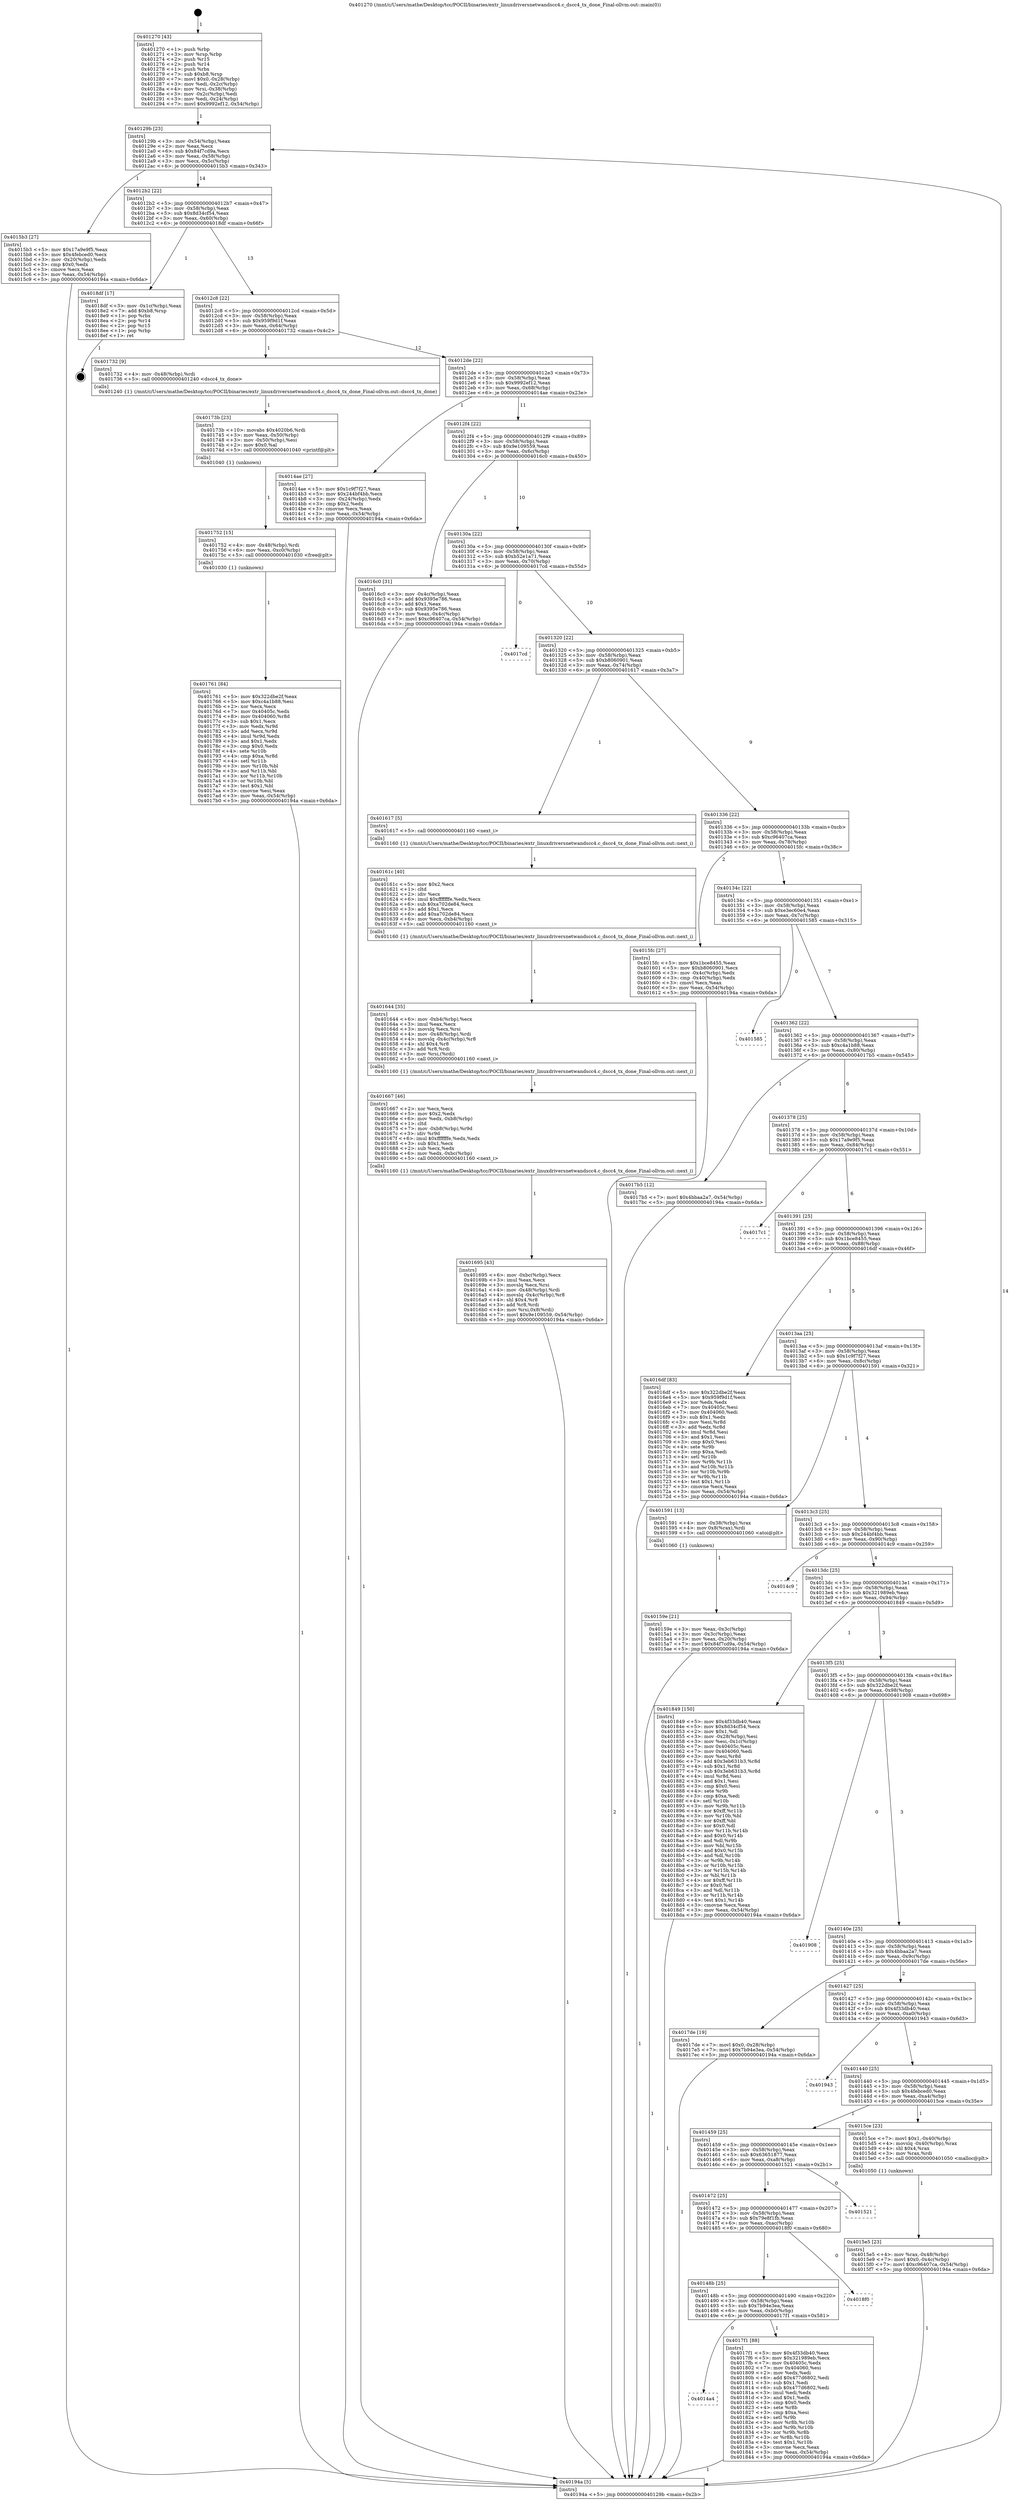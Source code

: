 digraph "0x401270" {
  label = "0x401270 (/mnt/c/Users/mathe/Desktop/tcc/POCII/binaries/extr_linuxdriversnetwandscc4.c_dscc4_tx_done_Final-ollvm.out::main(0))"
  labelloc = "t"
  node[shape=record]

  Entry [label="",width=0.3,height=0.3,shape=circle,fillcolor=black,style=filled]
  "0x40129b" [label="{
     0x40129b [23]\l
     | [instrs]\l
     &nbsp;&nbsp;0x40129b \<+3\>: mov -0x54(%rbp),%eax\l
     &nbsp;&nbsp;0x40129e \<+2\>: mov %eax,%ecx\l
     &nbsp;&nbsp;0x4012a0 \<+6\>: sub $0x84f7cd9a,%ecx\l
     &nbsp;&nbsp;0x4012a6 \<+3\>: mov %eax,-0x58(%rbp)\l
     &nbsp;&nbsp;0x4012a9 \<+3\>: mov %ecx,-0x5c(%rbp)\l
     &nbsp;&nbsp;0x4012ac \<+6\>: je 00000000004015b3 \<main+0x343\>\l
  }"]
  "0x4015b3" [label="{
     0x4015b3 [27]\l
     | [instrs]\l
     &nbsp;&nbsp;0x4015b3 \<+5\>: mov $0x17a9e9f5,%eax\l
     &nbsp;&nbsp;0x4015b8 \<+5\>: mov $0x4febced0,%ecx\l
     &nbsp;&nbsp;0x4015bd \<+3\>: mov -0x20(%rbp),%edx\l
     &nbsp;&nbsp;0x4015c0 \<+3\>: cmp $0x0,%edx\l
     &nbsp;&nbsp;0x4015c3 \<+3\>: cmove %ecx,%eax\l
     &nbsp;&nbsp;0x4015c6 \<+3\>: mov %eax,-0x54(%rbp)\l
     &nbsp;&nbsp;0x4015c9 \<+5\>: jmp 000000000040194a \<main+0x6da\>\l
  }"]
  "0x4012b2" [label="{
     0x4012b2 [22]\l
     | [instrs]\l
     &nbsp;&nbsp;0x4012b2 \<+5\>: jmp 00000000004012b7 \<main+0x47\>\l
     &nbsp;&nbsp;0x4012b7 \<+3\>: mov -0x58(%rbp),%eax\l
     &nbsp;&nbsp;0x4012ba \<+5\>: sub $0x8d34cf54,%eax\l
     &nbsp;&nbsp;0x4012bf \<+3\>: mov %eax,-0x60(%rbp)\l
     &nbsp;&nbsp;0x4012c2 \<+6\>: je 00000000004018df \<main+0x66f\>\l
  }"]
  Exit [label="",width=0.3,height=0.3,shape=circle,fillcolor=black,style=filled,peripheries=2]
  "0x4018df" [label="{
     0x4018df [17]\l
     | [instrs]\l
     &nbsp;&nbsp;0x4018df \<+3\>: mov -0x1c(%rbp),%eax\l
     &nbsp;&nbsp;0x4018e2 \<+7\>: add $0xb8,%rsp\l
     &nbsp;&nbsp;0x4018e9 \<+1\>: pop %rbx\l
     &nbsp;&nbsp;0x4018ea \<+2\>: pop %r14\l
     &nbsp;&nbsp;0x4018ec \<+2\>: pop %r15\l
     &nbsp;&nbsp;0x4018ee \<+1\>: pop %rbp\l
     &nbsp;&nbsp;0x4018ef \<+1\>: ret\l
  }"]
  "0x4012c8" [label="{
     0x4012c8 [22]\l
     | [instrs]\l
     &nbsp;&nbsp;0x4012c8 \<+5\>: jmp 00000000004012cd \<main+0x5d\>\l
     &nbsp;&nbsp;0x4012cd \<+3\>: mov -0x58(%rbp),%eax\l
     &nbsp;&nbsp;0x4012d0 \<+5\>: sub $0x959f9d1f,%eax\l
     &nbsp;&nbsp;0x4012d5 \<+3\>: mov %eax,-0x64(%rbp)\l
     &nbsp;&nbsp;0x4012d8 \<+6\>: je 0000000000401732 \<main+0x4c2\>\l
  }"]
  "0x4014a4" [label="{
     0x4014a4\l
  }", style=dashed]
  "0x401732" [label="{
     0x401732 [9]\l
     | [instrs]\l
     &nbsp;&nbsp;0x401732 \<+4\>: mov -0x48(%rbp),%rdi\l
     &nbsp;&nbsp;0x401736 \<+5\>: call 0000000000401240 \<dscc4_tx_done\>\l
     | [calls]\l
     &nbsp;&nbsp;0x401240 \{1\} (/mnt/c/Users/mathe/Desktop/tcc/POCII/binaries/extr_linuxdriversnetwandscc4.c_dscc4_tx_done_Final-ollvm.out::dscc4_tx_done)\l
  }"]
  "0x4012de" [label="{
     0x4012de [22]\l
     | [instrs]\l
     &nbsp;&nbsp;0x4012de \<+5\>: jmp 00000000004012e3 \<main+0x73\>\l
     &nbsp;&nbsp;0x4012e3 \<+3\>: mov -0x58(%rbp),%eax\l
     &nbsp;&nbsp;0x4012e6 \<+5\>: sub $0x9992ef12,%eax\l
     &nbsp;&nbsp;0x4012eb \<+3\>: mov %eax,-0x68(%rbp)\l
     &nbsp;&nbsp;0x4012ee \<+6\>: je 00000000004014ae \<main+0x23e\>\l
  }"]
  "0x4017f1" [label="{
     0x4017f1 [88]\l
     | [instrs]\l
     &nbsp;&nbsp;0x4017f1 \<+5\>: mov $0x4f33db40,%eax\l
     &nbsp;&nbsp;0x4017f6 \<+5\>: mov $0x321989eb,%ecx\l
     &nbsp;&nbsp;0x4017fb \<+7\>: mov 0x40405c,%edx\l
     &nbsp;&nbsp;0x401802 \<+7\>: mov 0x404060,%esi\l
     &nbsp;&nbsp;0x401809 \<+2\>: mov %edx,%edi\l
     &nbsp;&nbsp;0x40180b \<+6\>: add $0x477d6802,%edi\l
     &nbsp;&nbsp;0x401811 \<+3\>: sub $0x1,%edi\l
     &nbsp;&nbsp;0x401814 \<+6\>: sub $0x477d6802,%edi\l
     &nbsp;&nbsp;0x40181a \<+3\>: imul %edi,%edx\l
     &nbsp;&nbsp;0x40181d \<+3\>: and $0x1,%edx\l
     &nbsp;&nbsp;0x401820 \<+3\>: cmp $0x0,%edx\l
     &nbsp;&nbsp;0x401823 \<+4\>: sete %r8b\l
     &nbsp;&nbsp;0x401827 \<+3\>: cmp $0xa,%esi\l
     &nbsp;&nbsp;0x40182a \<+4\>: setl %r9b\l
     &nbsp;&nbsp;0x40182e \<+3\>: mov %r8b,%r10b\l
     &nbsp;&nbsp;0x401831 \<+3\>: and %r9b,%r10b\l
     &nbsp;&nbsp;0x401834 \<+3\>: xor %r9b,%r8b\l
     &nbsp;&nbsp;0x401837 \<+3\>: or %r8b,%r10b\l
     &nbsp;&nbsp;0x40183a \<+4\>: test $0x1,%r10b\l
     &nbsp;&nbsp;0x40183e \<+3\>: cmovne %ecx,%eax\l
     &nbsp;&nbsp;0x401841 \<+3\>: mov %eax,-0x54(%rbp)\l
     &nbsp;&nbsp;0x401844 \<+5\>: jmp 000000000040194a \<main+0x6da\>\l
  }"]
  "0x4014ae" [label="{
     0x4014ae [27]\l
     | [instrs]\l
     &nbsp;&nbsp;0x4014ae \<+5\>: mov $0x1c9f7f27,%eax\l
     &nbsp;&nbsp;0x4014b3 \<+5\>: mov $0x244bf4bb,%ecx\l
     &nbsp;&nbsp;0x4014b8 \<+3\>: mov -0x24(%rbp),%edx\l
     &nbsp;&nbsp;0x4014bb \<+3\>: cmp $0x2,%edx\l
     &nbsp;&nbsp;0x4014be \<+3\>: cmovne %ecx,%eax\l
     &nbsp;&nbsp;0x4014c1 \<+3\>: mov %eax,-0x54(%rbp)\l
     &nbsp;&nbsp;0x4014c4 \<+5\>: jmp 000000000040194a \<main+0x6da\>\l
  }"]
  "0x4012f4" [label="{
     0x4012f4 [22]\l
     | [instrs]\l
     &nbsp;&nbsp;0x4012f4 \<+5\>: jmp 00000000004012f9 \<main+0x89\>\l
     &nbsp;&nbsp;0x4012f9 \<+3\>: mov -0x58(%rbp),%eax\l
     &nbsp;&nbsp;0x4012fc \<+5\>: sub $0x9e109559,%eax\l
     &nbsp;&nbsp;0x401301 \<+3\>: mov %eax,-0x6c(%rbp)\l
     &nbsp;&nbsp;0x401304 \<+6\>: je 00000000004016c0 \<main+0x450\>\l
  }"]
  "0x40194a" [label="{
     0x40194a [5]\l
     | [instrs]\l
     &nbsp;&nbsp;0x40194a \<+5\>: jmp 000000000040129b \<main+0x2b\>\l
  }"]
  "0x401270" [label="{
     0x401270 [43]\l
     | [instrs]\l
     &nbsp;&nbsp;0x401270 \<+1\>: push %rbp\l
     &nbsp;&nbsp;0x401271 \<+3\>: mov %rsp,%rbp\l
     &nbsp;&nbsp;0x401274 \<+2\>: push %r15\l
     &nbsp;&nbsp;0x401276 \<+2\>: push %r14\l
     &nbsp;&nbsp;0x401278 \<+1\>: push %rbx\l
     &nbsp;&nbsp;0x401279 \<+7\>: sub $0xb8,%rsp\l
     &nbsp;&nbsp;0x401280 \<+7\>: movl $0x0,-0x28(%rbp)\l
     &nbsp;&nbsp;0x401287 \<+3\>: mov %edi,-0x2c(%rbp)\l
     &nbsp;&nbsp;0x40128a \<+4\>: mov %rsi,-0x38(%rbp)\l
     &nbsp;&nbsp;0x40128e \<+3\>: mov -0x2c(%rbp),%edi\l
     &nbsp;&nbsp;0x401291 \<+3\>: mov %edi,-0x24(%rbp)\l
     &nbsp;&nbsp;0x401294 \<+7\>: movl $0x9992ef12,-0x54(%rbp)\l
  }"]
  "0x40148b" [label="{
     0x40148b [25]\l
     | [instrs]\l
     &nbsp;&nbsp;0x40148b \<+5\>: jmp 0000000000401490 \<main+0x220\>\l
     &nbsp;&nbsp;0x401490 \<+3\>: mov -0x58(%rbp),%eax\l
     &nbsp;&nbsp;0x401493 \<+5\>: sub $0x7b94e3ea,%eax\l
     &nbsp;&nbsp;0x401498 \<+6\>: mov %eax,-0xb0(%rbp)\l
     &nbsp;&nbsp;0x40149e \<+6\>: je 00000000004017f1 \<main+0x581\>\l
  }"]
  "0x4016c0" [label="{
     0x4016c0 [31]\l
     | [instrs]\l
     &nbsp;&nbsp;0x4016c0 \<+3\>: mov -0x4c(%rbp),%eax\l
     &nbsp;&nbsp;0x4016c3 \<+5\>: add $0x9395e786,%eax\l
     &nbsp;&nbsp;0x4016c8 \<+3\>: add $0x1,%eax\l
     &nbsp;&nbsp;0x4016cb \<+5\>: sub $0x9395e786,%eax\l
     &nbsp;&nbsp;0x4016d0 \<+3\>: mov %eax,-0x4c(%rbp)\l
     &nbsp;&nbsp;0x4016d3 \<+7\>: movl $0xc96407ca,-0x54(%rbp)\l
     &nbsp;&nbsp;0x4016da \<+5\>: jmp 000000000040194a \<main+0x6da\>\l
  }"]
  "0x40130a" [label="{
     0x40130a [22]\l
     | [instrs]\l
     &nbsp;&nbsp;0x40130a \<+5\>: jmp 000000000040130f \<main+0x9f\>\l
     &nbsp;&nbsp;0x40130f \<+3\>: mov -0x58(%rbp),%eax\l
     &nbsp;&nbsp;0x401312 \<+5\>: sub $0xb52e1a71,%eax\l
     &nbsp;&nbsp;0x401317 \<+3\>: mov %eax,-0x70(%rbp)\l
     &nbsp;&nbsp;0x40131a \<+6\>: je 00000000004017cd \<main+0x55d\>\l
  }"]
  "0x4018f0" [label="{
     0x4018f0\l
  }", style=dashed]
  "0x4017cd" [label="{
     0x4017cd\l
  }", style=dashed]
  "0x401320" [label="{
     0x401320 [22]\l
     | [instrs]\l
     &nbsp;&nbsp;0x401320 \<+5\>: jmp 0000000000401325 \<main+0xb5\>\l
     &nbsp;&nbsp;0x401325 \<+3\>: mov -0x58(%rbp),%eax\l
     &nbsp;&nbsp;0x401328 \<+5\>: sub $0xb8060901,%eax\l
     &nbsp;&nbsp;0x40132d \<+3\>: mov %eax,-0x74(%rbp)\l
     &nbsp;&nbsp;0x401330 \<+6\>: je 0000000000401617 \<main+0x3a7\>\l
  }"]
  "0x401472" [label="{
     0x401472 [25]\l
     | [instrs]\l
     &nbsp;&nbsp;0x401472 \<+5\>: jmp 0000000000401477 \<main+0x207\>\l
     &nbsp;&nbsp;0x401477 \<+3\>: mov -0x58(%rbp),%eax\l
     &nbsp;&nbsp;0x40147a \<+5\>: sub $0x79e8f1fb,%eax\l
     &nbsp;&nbsp;0x40147f \<+6\>: mov %eax,-0xac(%rbp)\l
     &nbsp;&nbsp;0x401485 \<+6\>: je 00000000004018f0 \<main+0x680\>\l
  }"]
  "0x401617" [label="{
     0x401617 [5]\l
     | [instrs]\l
     &nbsp;&nbsp;0x401617 \<+5\>: call 0000000000401160 \<next_i\>\l
     | [calls]\l
     &nbsp;&nbsp;0x401160 \{1\} (/mnt/c/Users/mathe/Desktop/tcc/POCII/binaries/extr_linuxdriversnetwandscc4.c_dscc4_tx_done_Final-ollvm.out::next_i)\l
  }"]
  "0x401336" [label="{
     0x401336 [22]\l
     | [instrs]\l
     &nbsp;&nbsp;0x401336 \<+5\>: jmp 000000000040133b \<main+0xcb\>\l
     &nbsp;&nbsp;0x40133b \<+3\>: mov -0x58(%rbp),%eax\l
     &nbsp;&nbsp;0x40133e \<+5\>: sub $0xc96407ca,%eax\l
     &nbsp;&nbsp;0x401343 \<+3\>: mov %eax,-0x78(%rbp)\l
     &nbsp;&nbsp;0x401346 \<+6\>: je 00000000004015fc \<main+0x38c\>\l
  }"]
  "0x401521" [label="{
     0x401521\l
  }", style=dashed]
  "0x4015fc" [label="{
     0x4015fc [27]\l
     | [instrs]\l
     &nbsp;&nbsp;0x4015fc \<+5\>: mov $0x1bce8455,%eax\l
     &nbsp;&nbsp;0x401601 \<+5\>: mov $0xb8060901,%ecx\l
     &nbsp;&nbsp;0x401606 \<+3\>: mov -0x4c(%rbp),%edx\l
     &nbsp;&nbsp;0x401609 \<+3\>: cmp -0x40(%rbp),%edx\l
     &nbsp;&nbsp;0x40160c \<+3\>: cmovl %ecx,%eax\l
     &nbsp;&nbsp;0x40160f \<+3\>: mov %eax,-0x54(%rbp)\l
     &nbsp;&nbsp;0x401612 \<+5\>: jmp 000000000040194a \<main+0x6da\>\l
  }"]
  "0x40134c" [label="{
     0x40134c [22]\l
     | [instrs]\l
     &nbsp;&nbsp;0x40134c \<+5\>: jmp 0000000000401351 \<main+0xe1\>\l
     &nbsp;&nbsp;0x401351 \<+3\>: mov -0x58(%rbp),%eax\l
     &nbsp;&nbsp;0x401354 \<+5\>: sub $0xe3ec60e4,%eax\l
     &nbsp;&nbsp;0x401359 \<+3\>: mov %eax,-0x7c(%rbp)\l
     &nbsp;&nbsp;0x40135c \<+6\>: je 0000000000401585 \<main+0x315\>\l
  }"]
  "0x401761" [label="{
     0x401761 [84]\l
     | [instrs]\l
     &nbsp;&nbsp;0x401761 \<+5\>: mov $0x322dbe2f,%eax\l
     &nbsp;&nbsp;0x401766 \<+5\>: mov $0xc4a1b88,%esi\l
     &nbsp;&nbsp;0x40176b \<+2\>: xor %ecx,%ecx\l
     &nbsp;&nbsp;0x40176d \<+7\>: mov 0x40405c,%edx\l
     &nbsp;&nbsp;0x401774 \<+8\>: mov 0x404060,%r8d\l
     &nbsp;&nbsp;0x40177c \<+3\>: sub $0x1,%ecx\l
     &nbsp;&nbsp;0x40177f \<+3\>: mov %edx,%r9d\l
     &nbsp;&nbsp;0x401782 \<+3\>: add %ecx,%r9d\l
     &nbsp;&nbsp;0x401785 \<+4\>: imul %r9d,%edx\l
     &nbsp;&nbsp;0x401789 \<+3\>: and $0x1,%edx\l
     &nbsp;&nbsp;0x40178c \<+3\>: cmp $0x0,%edx\l
     &nbsp;&nbsp;0x40178f \<+4\>: sete %r10b\l
     &nbsp;&nbsp;0x401793 \<+4\>: cmp $0xa,%r8d\l
     &nbsp;&nbsp;0x401797 \<+4\>: setl %r11b\l
     &nbsp;&nbsp;0x40179b \<+3\>: mov %r10b,%bl\l
     &nbsp;&nbsp;0x40179e \<+3\>: and %r11b,%bl\l
     &nbsp;&nbsp;0x4017a1 \<+3\>: xor %r11b,%r10b\l
     &nbsp;&nbsp;0x4017a4 \<+3\>: or %r10b,%bl\l
     &nbsp;&nbsp;0x4017a7 \<+3\>: test $0x1,%bl\l
     &nbsp;&nbsp;0x4017aa \<+3\>: cmovne %esi,%eax\l
     &nbsp;&nbsp;0x4017ad \<+3\>: mov %eax,-0x54(%rbp)\l
     &nbsp;&nbsp;0x4017b0 \<+5\>: jmp 000000000040194a \<main+0x6da\>\l
  }"]
  "0x401585" [label="{
     0x401585\l
  }", style=dashed]
  "0x401362" [label="{
     0x401362 [22]\l
     | [instrs]\l
     &nbsp;&nbsp;0x401362 \<+5\>: jmp 0000000000401367 \<main+0xf7\>\l
     &nbsp;&nbsp;0x401367 \<+3\>: mov -0x58(%rbp),%eax\l
     &nbsp;&nbsp;0x40136a \<+5\>: sub $0xc4a1b88,%eax\l
     &nbsp;&nbsp;0x40136f \<+3\>: mov %eax,-0x80(%rbp)\l
     &nbsp;&nbsp;0x401372 \<+6\>: je 00000000004017b5 \<main+0x545\>\l
  }"]
  "0x401752" [label="{
     0x401752 [15]\l
     | [instrs]\l
     &nbsp;&nbsp;0x401752 \<+4\>: mov -0x48(%rbp),%rdi\l
     &nbsp;&nbsp;0x401756 \<+6\>: mov %eax,-0xc0(%rbp)\l
     &nbsp;&nbsp;0x40175c \<+5\>: call 0000000000401030 \<free@plt\>\l
     | [calls]\l
     &nbsp;&nbsp;0x401030 \{1\} (unknown)\l
  }"]
  "0x4017b5" [label="{
     0x4017b5 [12]\l
     | [instrs]\l
     &nbsp;&nbsp;0x4017b5 \<+7\>: movl $0x4bbaa2a7,-0x54(%rbp)\l
     &nbsp;&nbsp;0x4017bc \<+5\>: jmp 000000000040194a \<main+0x6da\>\l
  }"]
  "0x401378" [label="{
     0x401378 [25]\l
     | [instrs]\l
     &nbsp;&nbsp;0x401378 \<+5\>: jmp 000000000040137d \<main+0x10d\>\l
     &nbsp;&nbsp;0x40137d \<+3\>: mov -0x58(%rbp),%eax\l
     &nbsp;&nbsp;0x401380 \<+5\>: sub $0x17a9e9f5,%eax\l
     &nbsp;&nbsp;0x401385 \<+6\>: mov %eax,-0x84(%rbp)\l
     &nbsp;&nbsp;0x40138b \<+6\>: je 00000000004017c1 \<main+0x551\>\l
  }"]
  "0x40173b" [label="{
     0x40173b [23]\l
     | [instrs]\l
     &nbsp;&nbsp;0x40173b \<+10\>: movabs $0x4020b6,%rdi\l
     &nbsp;&nbsp;0x401745 \<+3\>: mov %eax,-0x50(%rbp)\l
     &nbsp;&nbsp;0x401748 \<+3\>: mov -0x50(%rbp),%esi\l
     &nbsp;&nbsp;0x40174b \<+2\>: mov $0x0,%al\l
     &nbsp;&nbsp;0x40174d \<+5\>: call 0000000000401040 \<printf@plt\>\l
     | [calls]\l
     &nbsp;&nbsp;0x401040 \{1\} (unknown)\l
  }"]
  "0x4017c1" [label="{
     0x4017c1\l
  }", style=dashed]
  "0x401391" [label="{
     0x401391 [25]\l
     | [instrs]\l
     &nbsp;&nbsp;0x401391 \<+5\>: jmp 0000000000401396 \<main+0x126\>\l
     &nbsp;&nbsp;0x401396 \<+3\>: mov -0x58(%rbp),%eax\l
     &nbsp;&nbsp;0x401399 \<+5\>: sub $0x1bce8455,%eax\l
     &nbsp;&nbsp;0x40139e \<+6\>: mov %eax,-0x88(%rbp)\l
     &nbsp;&nbsp;0x4013a4 \<+6\>: je 00000000004016df \<main+0x46f\>\l
  }"]
  "0x401695" [label="{
     0x401695 [43]\l
     | [instrs]\l
     &nbsp;&nbsp;0x401695 \<+6\>: mov -0xbc(%rbp),%ecx\l
     &nbsp;&nbsp;0x40169b \<+3\>: imul %eax,%ecx\l
     &nbsp;&nbsp;0x40169e \<+3\>: movslq %ecx,%rsi\l
     &nbsp;&nbsp;0x4016a1 \<+4\>: mov -0x48(%rbp),%rdi\l
     &nbsp;&nbsp;0x4016a5 \<+4\>: movslq -0x4c(%rbp),%r8\l
     &nbsp;&nbsp;0x4016a9 \<+4\>: shl $0x4,%r8\l
     &nbsp;&nbsp;0x4016ad \<+3\>: add %r8,%rdi\l
     &nbsp;&nbsp;0x4016b0 \<+4\>: mov %rsi,0x8(%rdi)\l
     &nbsp;&nbsp;0x4016b4 \<+7\>: movl $0x9e109559,-0x54(%rbp)\l
     &nbsp;&nbsp;0x4016bb \<+5\>: jmp 000000000040194a \<main+0x6da\>\l
  }"]
  "0x4016df" [label="{
     0x4016df [83]\l
     | [instrs]\l
     &nbsp;&nbsp;0x4016df \<+5\>: mov $0x322dbe2f,%eax\l
     &nbsp;&nbsp;0x4016e4 \<+5\>: mov $0x959f9d1f,%ecx\l
     &nbsp;&nbsp;0x4016e9 \<+2\>: xor %edx,%edx\l
     &nbsp;&nbsp;0x4016eb \<+7\>: mov 0x40405c,%esi\l
     &nbsp;&nbsp;0x4016f2 \<+7\>: mov 0x404060,%edi\l
     &nbsp;&nbsp;0x4016f9 \<+3\>: sub $0x1,%edx\l
     &nbsp;&nbsp;0x4016fc \<+3\>: mov %esi,%r8d\l
     &nbsp;&nbsp;0x4016ff \<+3\>: add %edx,%r8d\l
     &nbsp;&nbsp;0x401702 \<+4\>: imul %r8d,%esi\l
     &nbsp;&nbsp;0x401706 \<+3\>: and $0x1,%esi\l
     &nbsp;&nbsp;0x401709 \<+3\>: cmp $0x0,%esi\l
     &nbsp;&nbsp;0x40170c \<+4\>: sete %r9b\l
     &nbsp;&nbsp;0x401710 \<+3\>: cmp $0xa,%edi\l
     &nbsp;&nbsp;0x401713 \<+4\>: setl %r10b\l
     &nbsp;&nbsp;0x401717 \<+3\>: mov %r9b,%r11b\l
     &nbsp;&nbsp;0x40171a \<+3\>: and %r10b,%r11b\l
     &nbsp;&nbsp;0x40171d \<+3\>: xor %r10b,%r9b\l
     &nbsp;&nbsp;0x401720 \<+3\>: or %r9b,%r11b\l
     &nbsp;&nbsp;0x401723 \<+4\>: test $0x1,%r11b\l
     &nbsp;&nbsp;0x401727 \<+3\>: cmovne %ecx,%eax\l
     &nbsp;&nbsp;0x40172a \<+3\>: mov %eax,-0x54(%rbp)\l
     &nbsp;&nbsp;0x40172d \<+5\>: jmp 000000000040194a \<main+0x6da\>\l
  }"]
  "0x4013aa" [label="{
     0x4013aa [25]\l
     | [instrs]\l
     &nbsp;&nbsp;0x4013aa \<+5\>: jmp 00000000004013af \<main+0x13f\>\l
     &nbsp;&nbsp;0x4013af \<+3\>: mov -0x58(%rbp),%eax\l
     &nbsp;&nbsp;0x4013b2 \<+5\>: sub $0x1c9f7f27,%eax\l
     &nbsp;&nbsp;0x4013b7 \<+6\>: mov %eax,-0x8c(%rbp)\l
     &nbsp;&nbsp;0x4013bd \<+6\>: je 0000000000401591 \<main+0x321\>\l
  }"]
  "0x401667" [label="{
     0x401667 [46]\l
     | [instrs]\l
     &nbsp;&nbsp;0x401667 \<+2\>: xor %ecx,%ecx\l
     &nbsp;&nbsp;0x401669 \<+5\>: mov $0x2,%edx\l
     &nbsp;&nbsp;0x40166e \<+6\>: mov %edx,-0xb8(%rbp)\l
     &nbsp;&nbsp;0x401674 \<+1\>: cltd\l
     &nbsp;&nbsp;0x401675 \<+7\>: mov -0xb8(%rbp),%r9d\l
     &nbsp;&nbsp;0x40167c \<+3\>: idiv %r9d\l
     &nbsp;&nbsp;0x40167f \<+6\>: imul $0xfffffffe,%edx,%edx\l
     &nbsp;&nbsp;0x401685 \<+3\>: sub $0x1,%ecx\l
     &nbsp;&nbsp;0x401688 \<+2\>: sub %ecx,%edx\l
     &nbsp;&nbsp;0x40168a \<+6\>: mov %edx,-0xbc(%rbp)\l
     &nbsp;&nbsp;0x401690 \<+5\>: call 0000000000401160 \<next_i\>\l
     | [calls]\l
     &nbsp;&nbsp;0x401160 \{1\} (/mnt/c/Users/mathe/Desktop/tcc/POCII/binaries/extr_linuxdriversnetwandscc4.c_dscc4_tx_done_Final-ollvm.out::next_i)\l
  }"]
  "0x401591" [label="{
     0x401591 [13]\l
     | [instrs]\l
     &nbsp;&nbsp;0x401591 \<+4\>: mov -0x38(%rbp),%rax\l
     &nbsp;&nbsp;0x401595 \<+4\>: mov 0x8(%rax),%rdi\l
     &nbsp;&nbsp;0x401599 \<+5\>: call 0000000000401060 \<atoi@plt\>\l
     | [calls]\l
     &nbsp;&nbsp;0x401060 \{1\} (unknown)\l
  }"]
  "0x4013c3" [label="{
     0x4013c3 [25]\l
     | [instrs]\l
     &nbsp;&nbsp;0x4013c3 \<+5\>: jmp 00000000004013c8 \<main+0x158\>\l
     &nbsp;&nbsp;0x4013c8 \<+3\>: mov -0x58(%rbp),%eax\l
     &nbsp;&nbsp;0x4013cb \<+5\>: sub $0x244bf4bb,%eax\l
     &nbsp;&nbsp;0x4013d0 \<+6\>: mov %eax,-0x90(%rbp)\l
     &nbsp;&nbsp;0x4013d6 \<+6\>: je 00000000004014c9 \<main+0x259\>\l
  }"]
  "0x40159e" [label="{
     0x40159e [21]\l
     | [instrs]\l
     &nbsp;&nbsp;0x40159e \<+3\>: mov %eax,-0x3c(%rbp)\l
     &nbsp;&nbsp;0x4015a1 \<+3\>: mov -0x3c(%rbp),%eax\l
     &nbsp;&nbsp;0x4015a4 \<+3\>: mov %eax,-0x20(%rbp)\l
     &nbsp;&nbsp;0x4015a7 \<+7\>: movl $0x84f7cd9a,-0x54(%rbp)\l
     &nbsp;&nbsp;0x4015ae \<+5\>: jmp 000000000040194a \<main+0x6da\>\l
  }"]
  "0x401644" [label="{
     0x401644 [35]\l
     | [instrs]\l
     &nbsp;&nbsp;0x401644 \<+6\>: mov -0xb4(%rbp),%ecx\l
     &nbsp;&nbsp;0x40164a \<+3\>: imul %eax,%ecx\l
     &nbsp;&nbsp;0x40164d \<+3\>: movslq %ecx,%rsi\l
     &nbsp;&nbsp;0x401650 \<+4\>: mov -0x48(%rbp),%rdi\l
     &nbsp;&nbsp;0x401654 \<+4\>: movslq -0x4c(%rbp),%r8\l
     &nbsp;&nbsp;0x401658 \<+4\>: shl $0x4,%r8\l
     &nbsp;&nbsp;0x40165c \<+3\>: add %r8,%rdi\l
     &nbsp;&nbsp;0x40165f \<+3\>: mov %rsi,(%rdi)\l
     &nbsp;&nbsp;0x401662 \<+5\>: call 0000000000401160 \<next_i\>\l
     | [calls]\l
     &nbsp;&nbsp;0x401160 \{1\} (/mnt/c/Users/mathe/Desktop/tcc/POCII/binaries/extr_linuxdriversnetwandscc4.c_dscc4_tx_done_Final-ollvm.out::next_i)\l
  }"]
  "0x4014c9" [label="{
     0x4014c9\l
  }", style=dashed]
  "0x4013dc" [label="{
     0x4013dc [25]\l
     | [instrs]\l
     &nbsp;&nbsp;0x4013dc \<+5\>: jmp 00000000004013e1 \<main+0x171\>\l
     &nbsp;&nbsp;0x4013e1 \<+3\>: mov -0x58(%rbp),%eax\l
     &nbsp;&nbsp;0x4013e4 \<+5\>: sub $0x321989eb,%eax\l
     &nbsp;&nbsp;0x4013e9 \<+6\>: mov %eax,-0x94(%rbp)\l
     &nbsp;&nbsp;0x4013ef \<+6\>: je 0000000000401849 \<main+0x5d9\>\l
  }"]
  "0x40161c" [label="{
     0x40161c [40]\l
     | [instrs]\l
     &nbsp;&nbsp;0x40161c \<+5\>: mov $0x2,%ecx\l
     &nbsp;&nbsp;0x401621 \<+1\>: cltd\l
     &nbsp;&nbsp;0x401622 \<+2\>: idiv %ecx\l
     &nbsp;&nbsp;0x401624 \<+6\>: imul $0xfffffffe,%edx,%ecx\l
     &nbsp;&nbsp;0x40162a \<+6\>: sub $0xa702de84,%ecx\l
     &nbsp;&nbsp;0x401630 \<+3\>: add $0x1,%ecx\l
     &nbsp;&nbsp;0x401633 \<+6\>: add $0xa702de84,%ecx\l
     &nbsp;&nbsp;0x401639 \<+6\>: mov %ecx,-0xb4(%rbp)\l
     &nbsp;&nbsp;0x40163f \<+5\>: call 0000000000401160 \<next_i\>\l
     | [calls]\l
     &nbsp;&nbsp;0x401160 \{1\} (/mnt/c/Users/mathe/Desktop/tcc/POCII/binaries/extr_linuxdriversnetwandscc4.c_dscc4_tx_done_Final-ollvm.out::next_i)\l
  }"]
  "0x401849" [label="{
     0x401849 [150]\l
     | [instrs]\l
     &nbsp;&nbsp;0x401849 \<+5\>: mov $0x4f33db40,%eax\l
     &nbsp;&nbsp;0x40184e \<+5\>: mov $0x8d34cf54,%ecx\l
     &nbsp;&nbsp;0x401853 \<+2\>: mov $0x1,%dl\l
     &nbsp;&nbsp;0x401855 \<+3\>: mov -0x28(%rbp),%esi\l
     &nbsp;&nbsp;0x401858 \<+3\>: mov %esi,-0x1c(%rbp)\l
     &nbsp;&nbsp;0x40185b \<+7\>: mov 0x40405c,%esi\l
     &nbsp;&nbsp;0x401862 \<+7\>: mov 0x404060,%edi\l
     &nbsp;&nbsp;0x401869 \<+3\>: mov %esi,%r8d\l
     &nbsp;&nbsp;0x40186c \<+7\>: add $0x3eb631b3,%r8d\l
     &nbsp;&nbsp;0x401873 \<+4\>: sub $0x1,%r8d\l
     &nbsp;&nbsp;0x401877 \<+7\>: sub $0x3eb631b3,%r8d\l
     &nbsp;&nbsp;0x40187e \<+4\>: imul %r8d,%esi\l
     &nbsp;&nbsp;0x401882 \<+3\>: and $0x1,%esi\l
     &nbsp;&nbsp;0x401885 \<+3\>: cmp $0x0,%esi\l
     &nbsp;&nbsp;0x401888 \<+4\>: sete %r9b\l
     &nbsp;&nbsp;0x40188c \<+3\>: cmp $0xa,%edi\l
     &nbsp;&nbsp;0x40188f \<+4\>: setl %r10b\l
     &nbsp;&nbsp;0x401893 \<+3\>: mov %r9b,%r11b\l
     &nbsp;&nbsp;0x401896 \<+4\>: xor $0xff,%r11b\l
     &nbsp;&nbsp;0x40189a \<+3\>: mov %r10b,%bl\l
     &nbsp;&nbsp;0x40189d \<+3\>: xor $0xff,%bl\l
     &nbsp;&nbsp;0x4018a0 \<+3\>: xor $0x0,%dl\l
     &nbsp;&nbsp;0x4018a3 \<+3\>: mov %r11b,%r14b\l
     &nbsp;&nbsp;0x4018a6 \<+4\>: and $0x0,%r14b\l
     &nbsp;&nbsp;0x4018aa \<+3\>: and %dl,%r9b\l
     &nbsp;&nbsp;0x4018ad \<+3\>: mov %bl,%r15b\l
     &nbsp;&nbsp;0x4018b0 \<+4\>: and $0x0,%r15b\l
     &nbsp;&nbsp;0x4018b4 \<+3\>: and %dl,%r10b\l
     &nbsp;&nbsp;0x4018b7 \<+3\>: or %r9b,%r14b\l
     &nbsp;&nbsp;0x4018ba \<+3\>: or %r10b,%r15b\l
     &nbsp;&nbsp;0x4018bd \<+3\>: xor %r15b,%r14b\l
     &nbsp;&nbsp;0x4018c0 \<+3\>: or %bl,%r11b\l
     &nbsp;&nbsp;0x4018c3 \<+4\>: xor $0xff,%r11b\l
     &nbsp;&nbsp;0x4018c7 \<+3\>: or $0x0,%dl\l
     &nbsp;&nbsp;0x4018ca \<+3\>: and %dl,%r11b\l
     &nbsp;&nbsp;0x4018cd \<+3\>: or %r11b,%r14b\l
     &nbsp;&nbsp;0x4018d0 \<+4\>: test $0x1,%r14b\l
     &nbsp;&nbsp;0x4018d4 \<+3\>: cmovne %ecx,%eax\l
     &nbsp;&nbsp;0x4018d7 \<+3\>: mov %eax,-0x54(%rbp)\l
     &nbsp;&nbsp;0x4018da \<+5\>: jmp 000000000040194a \<main+0x6da\>\l
  }"]
  "0x4013f5" [label="{
     0x4013f5 [25]\l
     | [instrs]\l
     &nbsp;&nbsp;0x4013f5 \<+5\>: jmp 00000000004013fa \<main+0x18a\>\l
     &nbsp;&nbsp;0x4013fa \<+3\>: mov -0x58(%rbp),%eax\l
     &nbsp;&nbsp;0x4013fd \<+5\>: sub $0x322dbe2f,%eax\l
     &nbsp;&nbsp;0x401402 \<+6\>: mov %eax,-0x98(%rbp)\l
     &nbsp;&nbsp;0x401408 \<+6\>: je 0000000000401908 \<main+0x698\>\l
  }"]
  "0x4015e5" [label="{
     0x4015e5 [23]\l
     | [instrs]\l
     &nbsp;&nbsp;0x4015e5 \<+4\>: mov %rax,-0x48(%rbp)\l
     &nbsp;&nbsp;0x4015e9 \<+7\>: movl $0x0,-0x4c(%rbp)\l
     &nbsp;&nbsp;0x4015f0 \<+7\>: movl $0xc96407ca,-0x54(%rbp)\l
     &nbsp;&nbsp;0x4015f7 \<+5\>: jmp 000000000040194a \<main+0x6da\>\l
  }"]
  "0x401908" [label="{
     0x401908\l
  }", style=dashed]
  "0x40140e" [label="{
     0x40140e [25]\l
     | [instrs]\l
     &nbsp;&nbsp;0x40140e \<+5\>: jmp 0000000000401413 \<main+0x1a3\>\l
     &nbsp;&nbsp;0x401413 \<+3\>: mov -0x58(%rbp),%eax\l
     &nbsp;&nbsp;0x401416 \<+5\>: sub $0x4bbaa2a7,%eax\l
     &nbsp;&nbsp;0x40141b \<+6\>: mov %eax,-0x9c(%rbp)\l
     &nbsp;&nbsp;0x401421 \<+6\>: je 00000000004017de \<main+0x56e\>\l
  }"]
  "0x401459" [label="{
     0x401459 [25]\l
     | [instrs]\l
     &nbsp;&nbsp;0x401459 \<+5\>: jmp 000000000040145e \<main+0x1ee\>\l
     &nbsp;&nbsp;0x40145e \<+3\>: mov -0x58(%rbp),%eax\l
     &nbsp;&nbsp;0x401461 \<+5\>: sub $0x63651877,%eax\l
     &nbsp;&nbsp;0x401466 \<+6\>: mov %eax,-0xa8(%rbp)\l
     &nbsp;&nbsp;0x40146c \<+6\>: je 0000000000401521 \<main+0x2b1\>\l
  }"]
  "0x4017de" [label="{
     0x4017de [19]\l
     | [instrs]\l
     &nbsp;&nbsp;0x4017de \<+7\>: movl $0x0,-0x28(%rbp)\l
     &nbsp;&nbsp;0x4017e5 \<+7\>: movl $0x7b94e3ea,-0x54(%rbp)\l
     &nbsp;&nbsp;0x4017ec \<+5\>: jmp 000000000040194a \<main+0x6da\>\l
  }"]
  "0x401427" [label="{
     0x401427 [25]\l
     | [instrs]\l
     &nbsp;&nbsp;0x401427 \<+5\>: jmp 000000000040142c \<main+0x1bc\>\l
     &nbsp;&nbsp;0x40142c \<+3\>: mov -0x58(%rbp),%eax\l
     &nbsp;&nbsp;0x40142f \<+5\>: sub $0x4f33db40,%eax\l
     &nbsp;&nbsp;0x401434 \<+6\>: mov %eax,-0xa0(%rbp)\l
     &nbsp;&nbsp;0x40143a \<+6\>: je 0000000000401943 \<main+0x6d3\>\l
  }"]
  "0x4015ce" [label="{
     0x4015ce [23]\l
     | [instrs]\l
     &nbsp;&nbsp;0x4015ce \<+7\>: movl $0x1,-0x40(%rbp)\l
     &nbsp;&nbsp;0x4015d5 \<+4\>: movslq -0x40(%rbp),%rax\l
     &nbsp;&nbsp;0x4015d9 \<+4\>: shl $0x4,%rax\l
     &nbsp;&nbsp;0x4015dd \<+3\>: mov %rax,%rdi\l
     &nbsp;&nbsp;0x4015e0 \<+5\>: call 0000000000401050 \<malloc@plt\>\l
     | [calls]\l
     &nbsp;&nbsp;0x401050 \{1\} (unknown)\l
  }"]
  "0x401943" [label="{
     0x401943\l
  }", style=dashed]
  "0x401440" [label="{
     0x401440 [25]\l
     | [instrs]\l
     &nbsp;&nbsp;0x401440 \<+5\>: jmp 0000000000401445 \<main+0x1d5\>\l
     &nbsp;&nbsp;0x401445 \<+3\>: mov -0x58(%rbp),%eax\l
     &nbsp;&nbsp;0x401448 \<+5\>: sub $0x4febced0,%eax\l
     &nbsp;&nbsp;0x40144d \<+6\>: mov %eax,-0xa4(%rbp)\l
     &nbsp;&nbsp;0x401453 \<+6\>: je 00000000004015ce \<main+0x35e\>\l
  }"]
  Entry -> "0x401270" [label=" 1"]
  "0x40129b" -> "0x4015b3" [label=" 1"]
  "0x40129b" -> "0x4012b2" [label=" 14"]
  "0x4018df" -> Exit [label=" 1"]
  "0x4012b2" -> "0x4018df" [label=" 1"]
  "0x4012b2" -> "0x4012c8" [label=" 13"]
  "0x401849" -> "0x40194a" [label=" 1"]
  "0x4012c8" -> "0x401732" [label=" 1"]
  "0x4012c8" -> "0x4012de" [label=" 12"]
  "0x4017f1" -> "0x40194a" [label=" 1"]
  "0x4012de" -> "0x4014ae" [label=" 1"]
  "0x4012de" -> "0x4012f4" [label=" 11"]
  "0x4014ae" -> "0x40194a" [label=" 1"]
  "0x401270" -> "0x40129b" [label=" 1"]
  "0x40194a" -> "0x40129b" [label=" 14"]
  "0x40148b" -> "0x4014a4" [label=" 0"]
  "0x4012f4" -> "0x4016c0" [label=" 1"]
  "0x4012f4" -> "0x40130a" [label=" 10"]
  "0x40148b" -> "0x4017f1" [label=" 1"]
  "0x40130a" -> "0x4017cd" [label=" 0"]
  "0x40130a" -> "0x401320" [label=" 10"]
  "0x401472" -> "0x40148b" [label=" 1"]
  "0x401320" -> "0x401617" [label=" 1"]
  "0x401320" -> "0x401336" [label=" 9"]
  "0x401472" -> "0x4018f0" [label=" 0"]
  "0x401336" -> "0x4015fc" [label=" 2"]
  "0x401336" -> "0x40134c" [label=" 7"]
  "0x401459" -> "0x401472" [label=" 1"]
  "0x40134c" -> "0x401585" [label=" 0"]
  "0x40134c" -> "0x401362" [label=" 7"]
  "0x401459" -> "0x401521" [label=" 0"]
  "0x401362" -> "0x4017b5" [label=" 1"]
  "0x401362" -> "0x401378" [label=" 6"]
  "0x4017de" -> "0x40194a" [label=" 1"]
  "0x401378" -> "0x4017c1" [label=" 0"]
  "0x401378" -> "0x401391" [label=" 6"]
  "0x4017b5" -> "0x40194a" [label=" 1"]
  "0x401391" -> "0x4016df" [label=" 1"]
  "0x401391" -> "0x4013aa" [label=" 5"]
  "0x401761" -> "0x40194a" [label=" 1"]
  "0x4013aa" -> "0x401591" [label=" 1"]
  "0x4013aa" -> "0x4013c3" [label=" 4"]
  "0x401591" -> "0x40159e" [label=" 1"]
  "0x40159e" -> "0x40194a" [label=" 1"]
  "0x4015b3" -> "0x40194a" [label=" 1"]
  "0x401752" -> "0x401761" [label=" 1"]
  "0x4013c3" -> "0x4014c9" [label=" 0"]
  "0x4013c3" -> "0x4013dc" [label=" 4"]
  "0x40173b" -> "0x401752" [label=" 1"]
  "0x4013dc" -> "0x401849" [label=" 1"]
  "0x4013dc" -> "0x4013f5" [label=" 3"]
  "0x401732" -> "0x40173b" [label=" 1"]
  "0x4013f5" -> "0x401908" [label=" 0"]
  "0x4013f5" -> "0x40140e" [label=" 3"]
  "0x4016df" -> "0x40194a" [label=" 1"]
  "0x40140e" -> "0x4017de" [label=" 1"]
  "0x40140e" -> "0x401427" [label=" 2"]
  "0x4016c0" -> "0x40194a" [label=" 1"]
  "0x401427" -> "0x401943" [label=" 0"]
  "0x401427" -> "0x401440" [label=" 2"]
  "0x401695" -> "0x40194a" [label=" 1"]
  "0x401440" -> "0x4015ce" [label=" 1"]
  "0x401440" -> "0x401459" [label=" 1"]
  "0x4015ce" -> "0x4015e5" [label=" 1"]
  "0x4015e5" -> "0x40194a" [label=" 1"]
  "0x4015fc" -> "0x40194a" [label=" 2"]
  "0x401617" -> "0x40161c" [label=" 1"]
  "0x40161c" -> "0x401644" [label=" 1"]
  "0x401644" -> "0x401667" [label=" 1"]
  "0x401667" -> "0x401695" [label=" 1"]
}
